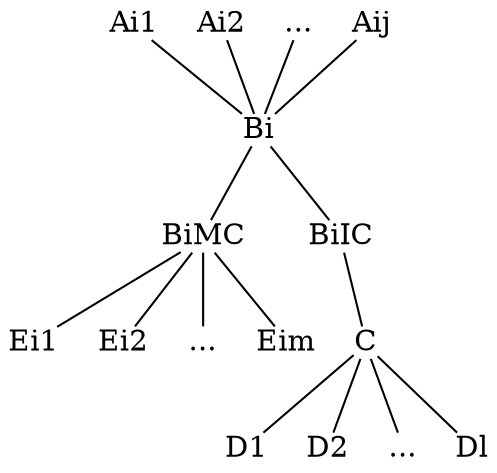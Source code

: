 digraph g {
  rankdir = BT
  node [shape=plain]
  edge [arrowhead=none]
  
  c [label="C"]

  
  bi [label=<Bi>]
  biic [label=<BiIC>]
  bimc [label=<BiMC>]

  ai1 [label=<Ai1>]
  ai2 [label=<Ai2>]
  aidots [label="..."]
  aij [label=<Aij>]
  
  d1 [label=<D1>]
  d2 [label=<D2>]
  ddots [label="..."]
  dl [label=<Dl>]

  ei1 [label=<Ei1>]
  ei2 [label=<Ei2>]
  eidots [label="..."]
  eim [label=<Eim>]
  
  d1 -> c
  d2 -> c
  ddots -> c
  dl -> c

  c -> biic

  bi -> ai1
  bi -> ai2
  bi -> aidots
  bi -> aij

  bimc -> bi
  biic -> bi
  
  ei1 -> bimc
  ei2 -> bimc
  eidots -> bimc
  eim -> bimc

}